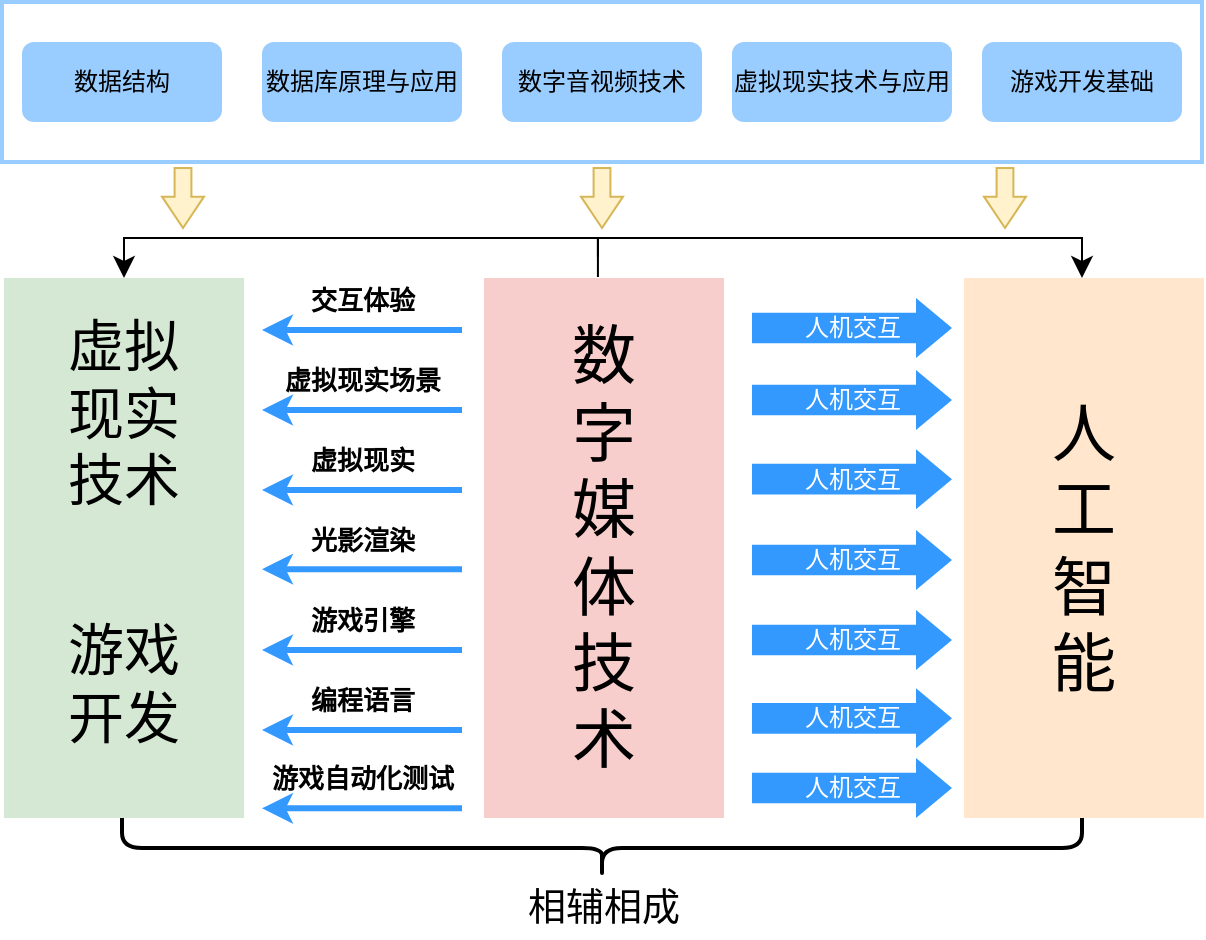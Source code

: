 <mxfile version="25.0.1">
  <diagram name="第 1 页" id="7bzqy5_4VvPfCLiXi_A4">
    <mxGraphModel dx="875" dy="544" grid="1" gridSize="10" guides="1" tooltips="1" connect="1" arrows="1" fold="1" page="1" pageScale="1" pageWidth="827" pageHeight="1169" background="none" math="0" shadow="0">
      <root>
        <mxCell id="0" />
        <mxCell id="1" parent="0" />
        <mxCell id="kQwP7nP4GbzU0UcVtU4i-1" value="" style="rounded=0;whiteSpace=wrap;html=1;fillColor=none;strokeColor=#99CCFF;strokeWidth=2;" vertex="1" parent="1">
          <mxGeometry x="79" y="102" width="600" height="80" as="geometry" />
        </mxCell>
        <mxCell id="kQwP7nP4GbzU0UcVtU4i-2" value="数&lt;div&gt;字&lt;/div&gt;&lt;div&gt;媒&lt;/div&gt;&lt;div&gt;体&lt;/div&gt;&lt;div&gt;技&lt;/div&gt;&lt;div&gt;术&lt;/div&gt;" style="rounded=0;whiteSpace=wrap;html=1;strokeColor=none;strokeWidth=2;fontSize=32;fillColor=#f8cecc;" vertex="1" parent="1">
          <mxGeometry x="320" y="240" width="120" height="270" as="geometry" />
        </mxCell>
        <mxCell id="kQwP7nP4GbzU0UcVtU4i-4" value="人&lt;div&gt;工&lt;/div&gt;&lt;div&gt;智&lt;/div&gt;&lt;div&gt;能&lt;/div&gt;" style="rounded=0;whiteSpace=wrap;html=1;strokeColor=none;strokeWidth=2;fontSize=32;fillColor=#ffe6cc;" vertex="1" parent="1">
          <mxGeometry x="560" y="240" width="120" height="270" as="geometry" />
        </mxCell>
        <mxCell id="kQwP7nP4GbzU0UcVtU4i-5" value="数据结构" style="rounded=1;whiteSpace=wrap;html=1;fillColor=#99CCFF;strokeColor=none;" vertex="1" parent="1">
          <mxGeometry x="89" y="122" width="100" height="40" as="geometry" />
        </mxCell>
        <mxCell id="kQwP7nP4GbzU0UcVtU4i-6" value="数据库原理与应用" style="rounded=1;whiteSpace=wrap;html=1;fillColor=#99CCFF;strokeColor=none;" vertex="1" parent="1">
          <mxGeometry x="209" y="122" width="100" height="40" as="geometry" />
        </mxCell>
        <mxCell id="kQwP7nP4GbzU0UcVtU4i-7" value="数字音视频技术" style="rounded=1;whiteSpace=wrap;html=1;fillColor=#99CCFF;strokeColor=none;" vertex="1" parent="1">
          <mxGeometry x="329" y="122" width="100" height="40" as="geometry" />
        </mxCell>
        <mxCell id="kQwP7nP4GbzU0UcVtU4i-8" value="虚拟现实技术与应用" style="rounded=1;whiteSpace=wrap;html=1;strokeColor=none;fillColor=#99CCFF;" vertex="1" parent="1">
          <mxGeometry x="444" y="122" width="110" height="40" as="geometry" />
        </mxCell>
        <mxCell id="kQwP7nP4GbzU0UcVtU4i-9" value="游戏开发基础" style="rounded=1;whiteSpace=wrap;html=1;fillColor=#99CCFF;strokeColor=none;" vertex="1" parent="1">
          <mxGeometry x="569" y="122" width="100" height="40" as="geometry" />
        </mxCell>
        <mxCell id="kQwP7nP4GbzU0UcVtU4i-13" value="&lt;font color=&quot;#ffffff&quot;&gt;人机交互&lt;/font&gt;" style="html=1;shadow=0;dashed=0;align=center;verticalAlign=middle;shape=mxgraph.arrows2.arrow;dy=0.49;dx=18;notch=0;strokeColor=none;fillColor=#3399FF;" vertex="1" parent="1">
          <mxGeometry x="454" y="250" width="100" height="30" as="geometry" />
        </mxCell>
        <mxCell id="kQwP7nP4GbzU0UcVtU4i-17" value="" style="endArrow=classic;html=1;rounded=0;strokeWidth=3;strokeColor=#3399FF;" edge="1" parent="1">
          <mxGeometry width="50" height="50" relative="1" as="geometry">
            <mxPoint x="309" y="266" as="sourcePoint" />
            <mxPoint x="209" y="266" as="targetPoint" />
          </mxGeometry>
        </mxCell>
        <mxCell id="kQwP7nP4GbzU0UcVtU4i-21" value="&lt;font&gt;虚拟&lt;/font&gt;&lt;div&gt;&lt;font&gt;现实&lt;/font&gt;&lt;/div&gt;&lt;div&gt;&lt;font&gt;技术&lt;/font&gt;&lt;/div&gt;" style="rounded=0;whiteSpace=wrap;html=1;fillColor=#d5e8d4;strokeColor=none;strokeWidth=2;fontSize=28;" vertex="1" parent="1">
          <mxGeometry x="80" y="240" width="120" height="135" as="geometry" />
        </mxCell>
        <mxCell id="kQwP7nP4GbzU0UcVtU4i-22" value="游戏&lt;div&gt;开发&lt;/div&gt;" style="rounded=0;whiteSpace=wrap;html=1;strokeColor=none;strokeWidth=2;fontSize=28;fillColor=#d5e8d4;" vertex="1" parent="1">
          <mxGeometry x="80" y="375" width="120" height="135" as="geometry" />
        </mxCell>
        <mxCell id="kQwP7nP4GbzU0UcVtU4i-25" value="" style="shape=curlyBracket;whiteSpace=wrap;html=1;rounded=1;flipH=1;labelPosition=right;verticalLabelPosition=middle;align=left;verticalAlign=middle;direction=north;strokeWidth=2;" vertex="1" parent="1">
          <mxGeometry x="139" y="510" width="480" height="30" as="geometry" />
        </mxCell>
        <mxCell id="kQwP7nP4GbzU0UcVtU4i-29" value="" style="edgeStyle=elbowEdgeStyle;elbow=vertical;endArrow=classic;html=1;curved=0;rounded=0;endSize=8;startSize=8;entryX=0.592;entryY=0.002;entryDx=0;entryDy=0;entryPerimeter=0;" edge="1" parent="1">
          <mxGeometry width="50" height="50" relative="1" as="geometry">
            <mxPoint x="376.96" y="239.46" as="sourcePoint" />
            <mxPoint x="619" y="240.0" as="targetPoint" />
            <Array as="points">
              <mxPoint x="500" y="220" />
              <mxPoint x="497.96" y="219.46" />
            </Array>
          </mxGeometry>
        </mxCell>
        <mxCell id="kQwP7nP4GbzU0UcVtU4i-30" value="" style="edgeStyle=elbowEdgeStyle;elbow=vertical;endArrow=classic;html=1;curved=0;rounded=0;endSize=8;startSize=8;entryX=0.5;entryY=0;entryDx=0;entryDy=0;" edge="1" parent="1" target="kQwP7nP4GbzU0UcVtU4i-21">
          <mxGeometry width="50" height="50" relative="1" as="geometry">
            <mxPoint x="376.96" y="229.46" as="sourcePoint" />
            <mxPoint x="619" y="230.0" as="targetPoint" />
            <Array as="points">
              <mxPoint x="270" y="220" />
            </Array>
          </mxGeometry>
        </mxCell>
        <mxCell id="kQwP7nP4GbzU0UcVtU4i-32" value="交互体验" style="text;html=1;align=center;verticalAlign=middle;resizable=0;points=[];autosize=1;strokeColor=none;fillColor=none;fontSize=13;fontStyle=1" vertex="1" parent="1">
          <mxGeometry x="219" y="236" width="80" height="30" as="geometry" />
        </mxCell>
        <mxCell id="kQwP7nP4GbzU0UcVtU4i-33" value="相辅相成" style="text;html=1;align=center;verticalAlign=middle;whiteSpace=wrap;rounded=0;fontSize=19;" vertex="1" parent="1">
          <mxGeometry x="327" y="540" width="106" height="30" as="geometry" />
        </mxCell>
        <mxCell id="kQwP7nP4GbzU0UcVtU4i-34" value="" style="endArrow=classic;html=1;rounded=0;strokeWidth=3;strokeColor=#3399FF;" edge="1" parent="1">
          <mxGeometry width="50" height="50" relative="1" as="geometry">
            <mxPoint x="309" y="306" as="sourcePoint" />
            <mxPoint x="209" y="306" as="targetPoint" />
          </mxGeometry>
        </mxCell>
        <mxCell id="kQwP7nP4GbzU0UcVtU4i-35" value="虚拟现实场景" style="text;html=1;align=center;verticalAlign=middle;resizable=0;points=[];autosize=1;strokeColor=none;fillColor=none;fontSize=13;fontStyle=1" vertex="1" parent="1">
          <mxGeometry x="209" y="276" width="100" height="30" as="geometry" />
        </mxCell>
        <mxCell id="kQwP7nP4GbzU0UcVtU4i-36" value="" style="endArrow=classic;html=1;rounded=0;strokeWidth=3;strokeColor=#3399FF;" edge="1" parent="1">
          <mxGeometry width="50" height="50" relative="1" as="geometry">
            <mxPoint x="309" y="346" as="sourcePoint" />
            <mxPoint x="209" y="346" as="targetPoint" />
          </mxGeometry>
        </mxCell>
        <mxCell id="kQwP7nP4GbzU0UcVtU4i-37" value="虚拟现实" style="text;html=1;align=center;verticalAlign=middle;resizable=0;points=[];autosize=1;strokeColor=none;fillColor=none;fontSize=13;fontStyle=1" vertex="1" parent="1">
          <mxGeometry x="219" y="316" width="80" height="30" as="geometry" />
        </mxCell>
        <mxCell id="kQwP7nP4GbzU0UcVtU4i-38" value="" style="endArrow=classic;html=1;rounded=0;strokeWidth=3;strokeColor=#3399FF;" edge="1" parent="1">
          <mxGeometry width="50" height="50" relative="1" as="geometry">
            <mxPoint x="309" y="385.58" as="sourcePoint" />
            <mxPoint x="209" y="385.58" as="targetPoint" />
          </mxGeometry>
        </mxCell>
        <mxCell id="kQwP7nP4GbzU0UcVtU4i-39" value="光影渲染" style="text;html=1;align=center;verticalAlign=middle;resizable=0;points=[];autosize=1;strokeColor=none;fillColor=none;fontSize=13;fontStyle=1" vertex="1" parent="1">
          <mxGeometry x="219" y="355.58" width="80" height="30" as="geometry" />
        </mxCell>
        <mxCell id="kQwP7nP4GbzU0UcVtU4i-40" value="" style="endArrow=classic;html=1;rounded=0;strokeWidth=3;strokeColor=#3399FF;" edge="1" parent="1">
          <mxGeometry width="50" height="50" relative="1" as="geometry">
            <mxPoint x="309" y="426" as="sourcePoint" />
            <mxPoint x="209" y="426" as="targetPoint" />
          </mxGeometry>
        </mxCell>
        <mxCell id="kQwP7nP4GbzU0UcVtU4i-41" value="游戏引擎" style="text;html=1;align=center;verticalAlign=middle;resizable=0;points=[];autosize=1;strokeColor=none;fillColor=none;fontSize=13;fontStyle=1" vertex="1" parent="1">
          <mxGeometry x="219" y="396" width="80" height="30" as="geometry" />
        </mxCell>
        <mxCell id="kQwP7nP4GbzU0UcVtU4i-42" value="" style="endArrow=classic;html=1;rounded=0;strokeWidth=3;strokeColor=#3399FF;" edge="1" parent="1">
          <mxGeometry width="50" height="50" relative="1" as="geometry">
            <mxPoint x="309" y="466" as="sourcePoint" />
            <mxPoint x="209" y="466" as="targetPoint" />
          </mxGeometry>
        </mxCell>
        <mxCell id="kQwP7nP4GbzU0UcVtU4i-43" value="编程语言" style="text;html=1;align=center;verticalAlign=middle;resizable=0;points=[];autosize=1;strokeColor=none;fillColor=none;fontSize=13;fontStyle=1" vertex="1" parent="1">
          <mxGeometry x="219" y="436" width="80" height="30" as="geometry" />
        </mxCell>
        <mxCell id="kQwP7nP4GbzU0UcVtU4i-44" value="" style="endArrow=classic;html=1;rounded=0;strokeWidth=3;strokeColor=#3399FF;" edge="1" parent="1">
          <mxGeometry width="50" height="50" relative="1" as="geometry">
            <mxPoint x="309" y="505.17" as="sourcePoint" />
            <mxPoint x="209" y="505.17" as="targetPoint" />
          </mxGeometry>
        </mxCell>
        <mxCell id="kQwP7nP4GbzU0UcVtU4i-45" value="游戏自动化测试" style="text;html=1;align=center;verticalAlign=middle;resizable=0;points=[];autosize=1;strokeColor=none;fillColor=none;fontSize=13;fontStyle=1" vertex="1" parent="1">
          <mxGeometry x="204" y="475.17" width="110" height="30" as="geometry" />
        </mxCell>
        <mxCell id="kQwP7nP4GbzU0UcVtU4i-46" value="&lt;font color=&quot;#ffffff&quot;&gt;人机交互&lt;/font&gt;" style="html=1;shadow=0;dashed=0;align=center;verticalAlign=middle;shape=mxgraph.arrows2.arrow;dy=0.49;dx=18;notch=0;strokeColor=none;fillColor=#3399FF;" vertex="1" parent="1">
          <mxGeometry x="454" y="286" width="100" height="30" as="geometry" />
        </mxCell>
        <mxCell id="kQwP7nP4GbzU0UcVtU4i-47" value="&lt;font color=&quot;#ffffff&quot;&gt;人机交互&lt;/font&gt;" style="html=1;shadow=0;dashed=0;align=center;verticalAlign=middle;shape=mxgraph.arrows2.arrow;dy=0.49;dx=18;notch=0;strokeColor=none;fillColor=#3399FF;" vertex="1" parent="1">
          <mxGeometry x="454" y="325.58" width="100" height="30" as="geometry" />
        </mxCell>
        <mxCell id="kQwP7nP4GbzU0UcVtU4i-48" value="&lt;font color=&quot;#ffffff&quot;&gt;人机交互&lt;/font&gt;" style="html=1;shadow=0;dashed=0;align=center;verticalAlign=middle;shape=mxgraph.arrows2.arrow;dy=0.49;dx=18;notch=0;strokeColor=none;fillColor=#3399FF;" vertex="1" parent="1">
          <mxGeometry x="454" y="366" width="100" height="30" as="geometry" />
        </mxCell>
        <mxCell id="kQwP7nP4GbzU0UcVtU4i-49" value="&lt;font color=&quot;#ffffff&quot;&gt;人机交互&lt;/font&gt;" style="html=1;shadow=0;dashed=0;align=center;verticalAlign=middle;shape=mxgraph.arrows2.arrow;dy=0.49;dx=18;notch=0;strokeColor=none;fillColor=#3399FF;" vertex="1" parent="1">
          <mxGeometry x="454" y="406" width="100" height="30" as="geometry" />
        </mxCell>
        <mxCell id="kQwP7nP4GbzU0UcVtU4i-50" value="&lt;font color=&quot;#ffffff&quot;&gt;人机交互&lt;/font&gt;" style="html=1;shadow=0;dashed=0;align=center;verticalAlign=middle;shape=mxgraph.arrows2.arrow;dy=0.49;dx=18;notch=0;strokeColor=none;fillColor=#3399FF;" vertex="1" parent="1">
          <mxGeometry x="454" y="445.17" width="100" height="30" as="geometry" />
        </mxCell>
        <mxCell id="kQwP7nP4GbzU0UcVtU4i-51" value="&lt;font color=&quot;#ffffff&quot;&gt;人机交互&lt;/font&gt;" style="html=1;shadow=0;dashed=0;align=center;verticalAlign=middle;shape=mxgraph.arrows2.arrow;dy=0.49;dx=18;notch=0;strokeColor=none;fillColor=#3399FF;" vertex="1" parent="1">
          <mxGeometry x="454" y="480" width="100" height="30" as="geometry" />
        </mxCell>
        <mxCell id="kQwP7nP4GbzU0UcVtU4i-53" value="" style="html=1;shadow=0;dashed=0;align=center;verticalAlign=middle;shape=mxgraph.arrows2.arrow;dy=0.6;dx=15.67;direction=south;notch=0;fillColor=#fff2cc;strokeColor=#d6b656;" vertex="1" parent="1">
          <mxGeometry x="159" y="185" width="21" height="30" as="geometry" />
        </mxCell>
        <mxCell id="kQwP7nP4GbzU0UcVtU4i-54" value="" style="html=1;shadow=0;dashed=0;align=center;verticalAlign=middle;shape=mxgraph.arrows2.arrow;dy=0.6;dx=15.67;direction=south;notch=0;fillColor=#fff2cc;strokeColor=#d6b656;" vertex="1" parent="1">
          <mxGeometry x="368.5" y="185" width="21" height="30" as="geometry" />
        </mxCell>
        <mxCell id="kQwP7nP4GbzU0UcVtU4i-55" value="" style="html=1;shadow=0;dashed=0;align=center;verticalAlign=middle;shape=mxgraph.arrows2.arrow;dy=0.6;dx=15.67;direction=south;notch=0;fillColor=#fff2cc;strokeColor=#d6b656;" vertex="1" parent="1">
          <mxGeometry x="570" y="185" width="21" height="30" as="geometry" />
        </mxCell>
      </root>
    </mxGraphModel>
  </diagram>
</mxfile>
